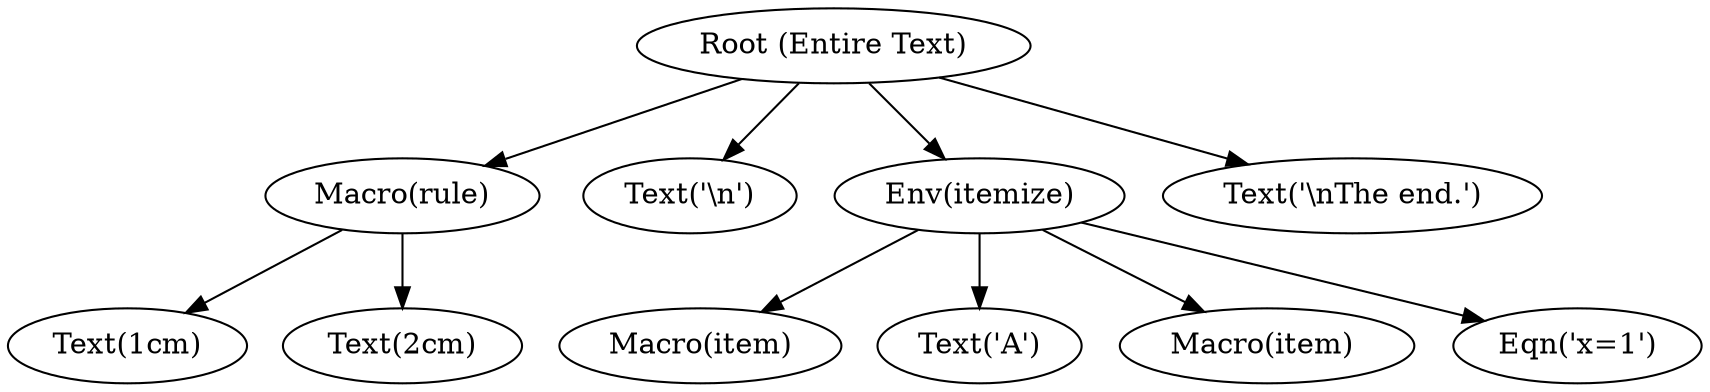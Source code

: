 /* Compile with 
  dot -Tsvg doc/source/graph_ex1.gv -o doc/source/images/graph_ex1.svg
*/
digraph G {
"Root (Entire Text)" -> "Macro(rule)";
"Root (Entire Text)" -> "Text('\\n')";
"Root (Entire Text)" -> "Env(itemize)";
"Root (Entire Text)" -> "Text('\\nThe end.')";
"Macro(rule)" -> "Text(1cm)";
"Macro(rule)" -> "Text(2cm)";
"Env(itemize)" -> "Macro(item)";
"Env(itemize)" -> "Text('A')";
"Env(itemize)" -> "Macro(item) ";
"Env(itemize)" -> "Eqn('x=1')";
}
